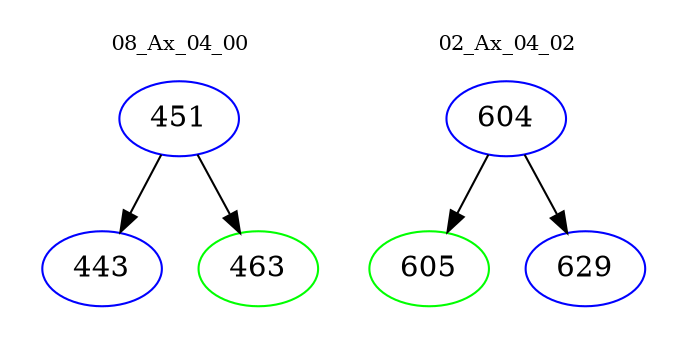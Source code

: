 digraph{
subgraph cluster_0 {
color = white
label = "08_Ax_04_00";
fontsize=10;
T0_451 [label="451", color="blue"]
T0_451 -> T0_443 [color="black"]
T0_443 [label="443", color="blue"]
T0_451 -> T0_463 [color="black"]
T0_463 [label="463", color="green"]
}
subgraph cluster_1 {
color = white
label = "02_Ax_04_02";
fontsize=10;
T1_604 [label="604", color="blue"]
T1_604 -> T1_605 [color="black"]
T1_605 [label="605", color="green"]
T1_604 -> T1_629 [color="black"]
T1_629 [label="629", color="blue"]
}
}
